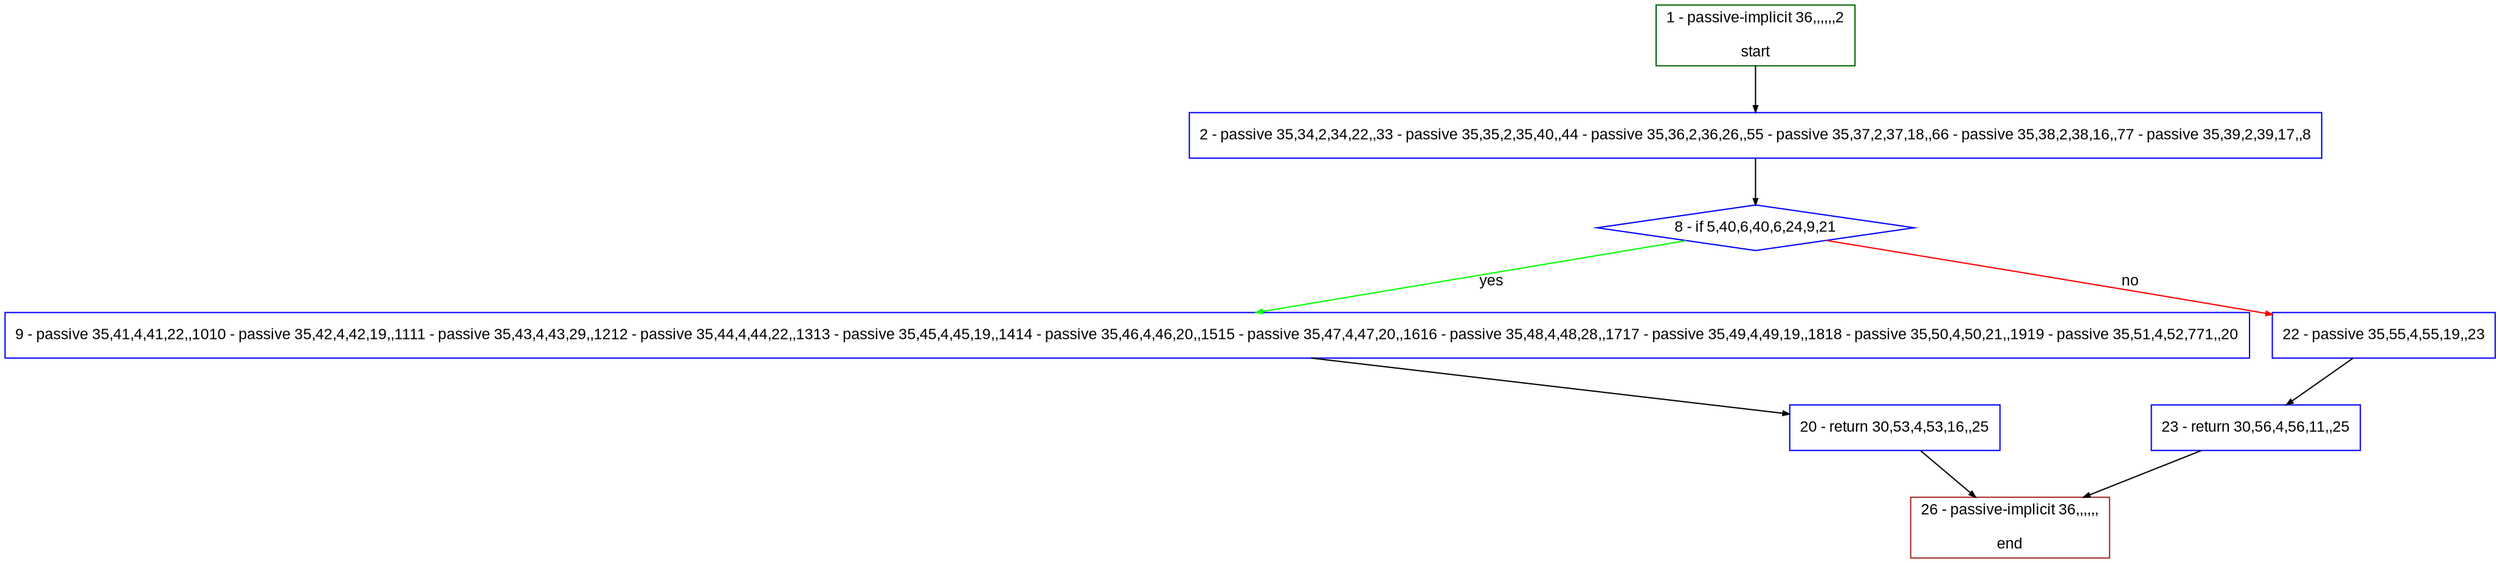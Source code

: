 digraph "" {
  graph [pack="true", label="", fontsize="12", packmode="clust", fontname="Arial", fillcolor="#FFFFCC", bgcolor="white", style="rounded,filled", compound="true"];
  node [node_initialized="no", label="", color="grey", fontsize="12", fillcolor="white", fontname="Arial", style="filled", shape="rectangle", compound="true", fixedsize="false"];
  edge [fontcolor="black", arrowhead="normal", arrowtail="none", arrowsize="0.5", ltail="", label="", color="black", fontsize="12", lhead="", fontname="Arial", dir="forward", compound="true"];
  __N1 [label="2 - passive 35,34,2,34,22,,33 - passive 35,35,2,35,40,,44 - passive 35,36,2,36,26,,55 - passive 35,37,2,37,18,,66 - passive 35,38,2,38,16,,77 - passive 35,39,2,39,17,,8", color="#0000ff", fillcolor="#ffffff", style="filled", shape="box"];
  __N2 [label="1 - passive-implicit 36,,,,,,2\n\nstart", color="#006400", fillcolor="#ffffff", style="filled", shape="box"];
  __N3 [label="8 - if 5,40,6,40,6,24,9,21", color="#0000ff", fillcolor="#ffffff", style="filled", shape="diamond"];
  __N4 [label="9 - passive 35,41,4,41,22,,1010 - passive 35,42,4,42,19,,1111 - passive 35,43,4,43,29,,1212 - passive 35,44,4,44,22,,1313 - passive 35,45,4,45,19,,1414 - passive 35,46,4,46,20,,1515 - passive 35,47,4,47,20,,1616 - passive 35,48,4,48,28,,1717 - passive 35,49,4,49,19,,1818 - passive 35,50,4,50,21,,1919 - passive 35,51,4,52,771,,20", color="#0000ff", fillcolor="#ffffff", style="filled", shape="box"];
  __N5 [label="22 - passive 35,55,4,55,19,,23", color="#0000ff", fillcolor="#ffffff", style="filled", shape="box"];
  __N6 [label="20 - return 30,53,4,53,16,,25", color="#0000ff", fillcolor="#ffffff", style="filled", shape="box"];
  __N7 [label="26 - passive-implicit 36,,,,,,\n\nend", color="#a52a2a", fillcolor="#ffffff", style="filled", shape="box"];
  __N8 [label="23 - return 30,56,4,56,11,,25", color="#0000ff", fillcolor="#ffffff", style="filled", shape="box"];
  __N2 -> __N1 [arrowhead="normal", arrowtail="none", color="#000000", label="", dir="forward"];
  __N1 -> __N3 [arrowhead="normal", arrowtail="none", color="#000000", label="", dir="forward"];
  __N3 -> __N4 [arrowhead="normal", arrowtail="none", color="#00ff00", label="yes", dir="forward"];
  __N3 -> __N5 [arrowhead="normal", arrowtail="none", color="#ff0000", label="no", dir="forward"];
  __N4 -> __N6 [arrowhead="normal", arrowtail="none", color="#000000", label="", dir="forward"];
  __N6 -> __N7 [arrowhead="normal", arrowtail="none", color="#000000", label="", dir="forward"];
  __N5 -> __N8 [arrowhead="normal", arrowtail="none", color="#000000", label="", dir="forward"];
  __N8 -> __N7 [arrowhead="normal", arrowtail="none", color="#000000", label="", dir="forward"];
}
